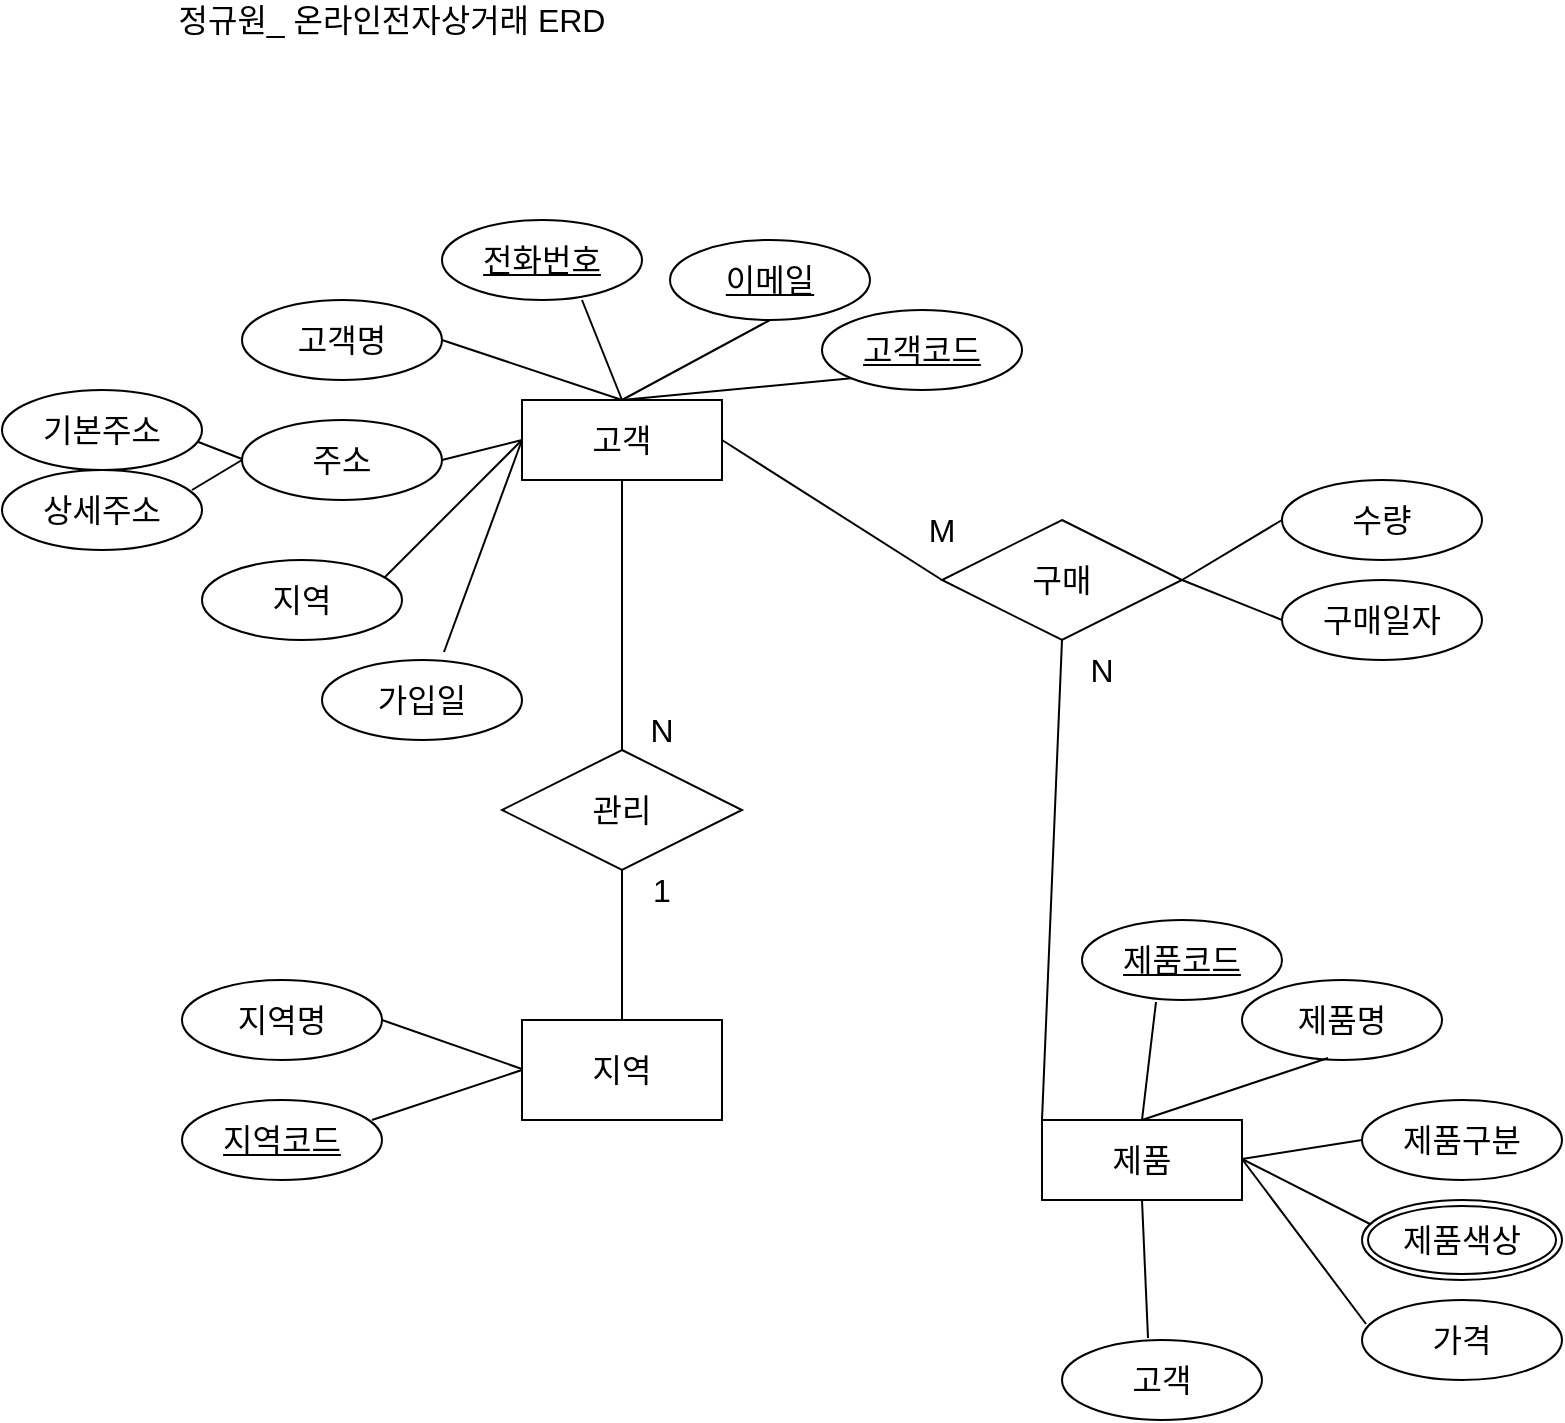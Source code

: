 <mxfile version="22.1.15" type="github">
  <diagram name="페이지-1" id="gQGFVTbn-Pdy5BLGq-YD">
    <mxGraphModel dx="1386" dy="843" grid="1" gridSize="10" guides="1" tooltips="1" connect="1" arrows="1" fold="1" page="1" pageScale="1" pageWidth="827" pageHeight="1169" math="0" shadow="0">
      <root>
        <mxCell id="0" />
        <mxCell id="1" parent="0" />
        <mxCell id="3iP935qH2_2pwoz5bUPX-2" value="고객" style="whiteSpace=wrap;html=1;align=center;fontSize=16;" vertex="1" parent="1">
          <mxGeometry x="270" y="530" width="100" height="40" as="geometry" />
        </mxCell>
        <mxCell id="3iP935qH2_2pwoz5bUPX-3" value="고객명" style="ellipse;whiteSpace=wrap;html=1;align=center;fontSize=16;" vertex="1" parent="1">
          <mxGeometry x="130" y="480" width="100" height="40" as="geometry" />
        </mxCell>
        <mxCell id="3iP935qH2_2pwoz5bUPX-8" value="전화번호" style="ellipse;whiteSpace=wrap;html=1;align=center;fontStyle=4;fontSize=16;" vertex="1" parent="1">
          <mxGeometry x="230" y="440" width="100" height="40" as="geometry" />
        </mxCell>
        <mxCell id="3iP935qH2_2pwoz5bUPX-9" value="이메일" style="ellipse;whiteSpace=wrap;html=1;align=center;fontStyle=4;fontSize=16;" vertex="1" parent="1">
          <mxGeometry x="344" y="450" width="100" height="40" as="geometry" />
        </mxCell>
        <mxCell id="3iP935qH2_2pwoz5bUPX-10" value="고객코드" style="ellipse;whiteSpace=wrap;html=1;align=center;fontStyle=4;fontSize=16;" vertex="1" parent="1">
          <mxGeometry x="420" y="485" width="100" height="40" as="geometry" />
        </mxCell>
        <mxCell id="3iP935qH2_2pwoz5bUPX-11" value="" style="endArrow=none;html=1;rounded=0;fontSize=12;startSize=8;endSize=8;curved=1;exitX=1;exitY=0.5;exitDx=0;exitDy=0;entryX=0.5;entryY=0;entryDx=0;entryDy=0;" edge="1" parent="1" source="3iP935qH2_2pwoz5bUPX-3" target="3iP935qH2_2pwoz5bUPX-2">
          <mxGeometry relative="1" as="geometry">
            <mxPoint x="240" y="550" as="sourcePoint" />
            <mxPoint x="400" y="550" as="targetPoint" />
          </mxGeometry>
        </mxCell>
        <mxCell id="3iP935qH2_2pwoz5bUPX-15" value="" style="endArrow=none;html=1;rounded=0;fontSize=12;startSize=8;endSize=8;curved=1;entryX=0.5;entryY=0;entryDx=0;entryDy=0;exitX=0.7;exitY=1;exitDx=0;exitDy=0;exitPerimeter=0;" edge="1" parent="1" source="3iP935qH2_2pwoz5bUPX-8" target="3iP935qH2_2pwoz5bUPX-2">
          <mxGeometry relative="1" as="geometry">
            <mxPoint x="240" y="550" as="sourcePoint" />
            <mxPoint x="400" y="550" as="targetPoint" />
          </mxGeometry>
        </mxCell>
        <mxCell id="3iP935qH2_2pwoz5bUPX-16" value="" style="endArrow=none;html=1;rounded=0;fontSize=12;startSize=8;endSize=8;curved=1;entryX=0.5;entryY=1;entryDx=0;entryDy=0;exitX=0.5;exitY=0;exitDx=0;exitDy=0;" edge="1" parent="1" source="3iP935qH2_2pwoz5bUPX-2" target="3iP935qH2_2pwoz5bUPX-9">
          <mxGeometry relative="1" as="geometry">
            <mxPoint x="240" y="550" as="sourcePoint" />
            <mxPoint x="400" y="550" as="targetPoint" />
          </mxGeometry>
        </mxCell>
        <mxCell id="3iP935qH2_2pwoz5bUPX-17" value="" style="endArrow=none;html=1;rounded=0;fontSize=12;startSize=8;endSize=8;curved=1;entryX=0;entryY=1;entryDx=0;entryDy=0;exitX=0.5;exitY=0;exitDx=0;exitDy=0;" edge="1" parent="1" source="3iP935qH2_2pwoz5bUPX-2" target="3iP935qH2_2pwoz5bUPX-10">
          <mxGeometry relative="1" as="geometry">
            <mxPoint x="240" y="550" as="sourcePoint" />
            <mxPoint x="420" y="510" as="targetPoint" />
          </mxGeometry>
        </mxCell>
        <mxCell id="3iP935qH2_2pwoz5bUPX-18" value="주소" style="ellipse;whiteSpace=wrap;html=1;align=center;fontSize=16;" vertex="1" parent="1">
          <mxGeometry x="130" y="540" width="100" height="40" as="geometry" />
        </mxCell>
        <mxCell id="3iP935qH2_2pwoz5bUPX-19" value="" style="endArrow=none;html=1;rounded=0;fontSize=12;startSize=8;endSize=8;curved=1;exitX=1;exitY=0.5;exitDx=0;exitDy=0;entryX=0;entryY=0.5;entryDx=0;entryDy=0;" edge="1" parent="1" source="3iP935qH2_2pwoz5bUPX-18" target="3iP935qH2_2pwoz5bUPX-2">
          <mxGeometry relative="1" as="geometry">
            <mxPoint x="240" y="550" as="sourcePoint" />
            <mxPoint x="400" y="550" as="targetPoint" />
          </mxGeometry>
        </mxCell>
        <mxCell id="3iP935qH2_2pwoz5bUPX-23" value="" style="endArrow=none;html=1;rounded=0;fontSize=12;startSize=8;endSize=8;curved=1;entryX=0;entryY=0.5;entryDx=0;entryDy=0;" edge="1" parent="1" target="3iP935qH2_2pwoz5bUPX-2">
          <mxGeometry relative="1" as="geometry">
            <mxPoint x="200" y="620" as="sourcePoint" />
            <mxPoint x="400" y="550" as="targetPoint" />
          </mxGeometry>
        </mxCell>
        <mxCell id="3iP935qH2_2pwoz5bUPX-24" value="지역" style="ellipse;whiteSpace=wrap;html=1;align=center;fontSize=16;" vertex="1" parent="1">
          <mxGeometry x="110" y="610" width="100" height="40" as="geometry" />
        </mxCell>
        <mxCell id="3iP935qH2_2pwoz5bUPX-25" value="" style="endArrow=none;html=1;rounded=0;fontSize=12;startSize=8;endSize=8;curved=1;entryX=0;entryY=0.5;entryDx=0;entryDy=0;exitX=0.61;exitY=-0.1;exitDx=0;exitDy=0;exitPerimeter=0;" edge="1" parent="1" source="3iP935qH2_2pwoz5bUPX-26" target="3iP935qH2_2pwoz5bUPX-2">
          <mxGeometry relative="1" as="geometry">
            <mxPoint x="220" y="660" as="sourcePoint" />
            <mxPoint x="400" y="550" as="targetPoint" />
          </mxGeometry>
        </mxCell>
        <mxCell id="3iP935qH2_2pwoz5bUPX-26" value="가입일" style="ellipse;whiteSpace=wrap;html=1;align=center;fontSize=16;" vertex="1" parent="1">
          <mxGeometry x="170" y="660" width="100" height="40" as="geometry" />
        </mxCell>
        <mxCell id="3iP935qH2_2pwoz5bUPX-31" value="지역" style="whiteSpace=wrap;html=1;align=center;fontSize=16;" vertex="1" parent="1">
          <mxGeometry x="270" y="840" width="100" height="50" as="geometry" />
        </mxCell>
        <mxCell id="3iP935qH2_2pwoz5bUPX-32" value="제품" style="whiteSpace=wrap;html=1;align=center;fontSize=16;" vertex="1" parent="1">
          <mxGeometry x="530" y="890" width="100" height="40" as="geometry" />
        </mxCell>
        <mxCell id="3iP935qH2_2pwoz5bUPX-34" value="" style="endArrow=none;html=1;rounded=0;fontSize=12;startSize=8;endSize=8;curved=1;" edge="1" parent="1">
          <mxGeometry relative="1" as="geometry">
            <mxPoint x="200" y="840" as="sourcePoint" />
            <mxPoint x="270" y="864.5" as="targetPoint" />
          </mxGeometry>
        </mxCell>
        <mxCell id="3iP935qH2_2pwoz5bUPX-36" value="지역명" style="ellipse;whiteSpace=wrap;html=1;align=center;fontSize=16;" vertex="1" parent="1">
          <mxGeometry x="100" y="820" width="100" height="40" as="geometry" />
        </mxCell>
        <mxCell id="3iP935qH2_2pwoz5bUPX-37" value="" style="endArrow=none;html=1;rounded=0;fontSize=12;startSize=8;endSize=8;curved=1;entryX=0;entryY=0.5;entryDx=0;entryDy=0;exitX=0.95;exitY=0.25;exitDx=0;exitDy=0;exitPerimeter=0;" edge="1" parent="1" target="3iP935qH2_2pwoz5bUPX-31">
          <mxGeometry relative="1" as="geometry">
            <mxPoint x="195" y="890" as="sourcePoint" />
            <mxPoint x="250" y="910" as="targetPoint" />
          </mxGeometry>
        </mxCell>
        <mxCell id="3iP935qH2_2pwoz5bUPX-39" value="지역코드" style="ellipse;whiteSpace=wrap;html=1;align=center;fontStyle=4;fontSize=16;" vertex="1" parent="1">
          <mxGeometry x="100" y="880" width="100" height="40" as="geometry" />
        </mxCell>
        <mxCell id="3iP935qH2_2pwoz5bUPX-40" value="제품코드" style="ellipse;whiteSpace=wrap;html=1;align=center;fontStyle=4;fontSize=16;" vertex="1" parent="1">
          <mxGeometry x="550" y="790" width="100" height="40" as="geometry" />
        </mxCell>
        <mxCell id="3iP935qH2_2pwoz5bUPX-41" value="제품명" style="ellipse;whiteSpace=wrap;html=1;align=center;fontSize=16;" vertex="1" parent="1">
          <mxGeometry x="630" y="820" width="100" height="40" as="geometry" />
        </mxCell>
        <mxCell id="3iP935qH2_2pwoz5bUPX-42" value="제품구분" style="ellipse;whiteSpace=wrap;html=1;align=center;fontSize=16;" vertex="1" parent="1">
          <mxGeometry x="690" y="880" width="100" height="40" as="geometry" />
        </mxCell>
        <mxCell id="3iP935qH2_2pwoz5bUPX-43" value="제품색상" style="ellipse;shape=doubleEllipse;margin=3;whiteSpace=wrap;html=1;align=center;fontSize=16;" vertex="1" parent="1">
          <mxGeometry x="690" y="930" width="100" height="40" as="geometry" />
        </mxCell>
        <mxCell id="3iP935qH2_2pwoz5bUPX-44" value="가격" style="ellipse;whiteSpace=wrap;html=1;align=center;fontSize=16;" vertex="1" parent="1">
          <mxGeometry x="690" y="980" width="100" height="40" as="geometry" />
        </mxCell>
        <mxCell id="3iP935qH2_2pwoz5bUPX-45" value="고객" style="ellipse;whiteSpace=wrap;html=1;align=center;fontSize=16;" vertex="1" parent="1">
          <mxGeometry x="540" y="1000" width="100" height="40" as="geometry" />
        </mxCell>
        <mxCell id="3iP935qH2_2pwoz5bUPX-46" value="" style="endArrow=none;html=1;rounded=0;fontSize=12;startSize=8;endSize=8;curved=1;exitX=0.5;exitY=0;exitDx=0;exitDy=0;entryX=0.37;entryY=1.025;entryDx=0;entryDy=0;entryPerimeter=0;" edge="1" parent="1" source="3iP935qH2_2pwoz5bUPX-32" target="3iP935qH2_2pwoz5bUPX-40">
          <mxGeometry relative="1" as="geometry">
            <mxPoint x="454" y="830" as="sourcePoint" />
            <mxPoint x="614" y="830" as="targetPoint" />
          </mxGeometry>
        </mxCell>
        <mxCell id="3iP935qH2_2pwoz5bUPX-47" value="" style="endArrow=none;html=1;rounded=0;fontSize=12;startSize=8;endSize=8;curved=1;entryX=0.43;entryY=0.975;entryDx=0;entryDy=0;entryPerimeter=0;" edge="1" parent="1" target="3iP935qH2_2pwoz5bUPX-41">
          <mxGeometry relative="1" as="geometry">
            <mxPoint x="580" y="890" as="sourcePoint" />
            <mxPoint x="770" y="870" as="targetPoint" />
          </mxGeometry>
        </mxCell>
        <mxCell id="3iP935qH2_2pwoz5bUPX-48" value="" style="endArrow=none;html=1;rounded=0;fontSize=12;startSize=8;endSize=8;curved=1;entryX=0;entryY=0.5;entryDx=0;entryDy=0;" edge="1" parent="1" target="3iP935qH2_2pwoz5bUPX-42">
          <mxGeometry relative="1" as="geometry">
            <mxPoint x="630" y="909.5" as="sourcePoint" />
            <mxPoint x="790" y="909.5" as="targetPoint" />
          </mxGeometry>
        </mxCell>
        <mxCell id="3iP935qH2_2pwoz5bUPX-49" value="" style="endArrow=none;html=1;rounded=0;fontSize=12;startSize=8;endSize=8;curved=1;entryX=0.04;entryY=0.3;entryDx=0;entryDy=0;entryPerimeter=0;" edge="1" parent="1" target="3iP935qH2_2pwoz5bUPX-43">
          <mxGeometry relative="1" as="geometry">
            <mxPoint x="630" y="909.5" as="sourcePoint" />
            <mxPoint x="790" y="909.5" as="targetPoint" />
          </mxGeometry>
        </mxCell>
        <mxCell id="3iP935qH2_2pwoz5bUPX-50" value="" style="endArrow=none;html=1;rounded=0;fontSize=12;startSize=8;endSize=8;curved=1;entryX=0.02;entryY=0.3;entryDx=0;entryDy=0;entryPerimeter=0;" edge="1" parent="1" target="3iP935qH2_2pwoz5bUPX-44">
          <mxGeometry relative="1" as="geometry">
            <mxPoint x="630" y="909.5" as="sourcePoint" />
            <mxPoint x="790" y="909.5" as="targetPoint" />
          </mxGeometry>
        </mxCell>
        <mxCell id="3iP935qH2_2pwoz5bUPX-51" value="" style="endArrow=none;html=1;rounded=0;fontSize=12;startSize=8;endSize=8;curved=1;entryX=0.43;entryY=-0.025;entryDx=0;entryDy=0;entryPerimeter=0;exitX=0.5;exitY=1;exitDx=0;exitDy=0;" edge="1" parent="1" source="3iP935qH2_2pwoz5bUPX-32" target="3iP935qH2_2pwoz5bUPX-45">
          <mxGeometry relative="1" as="geometry">
            <mxPoint x="560" y="930" as="sourcePoint" />
            <mxPoint x="720" y="930" as="targetPoint" />
          </mxGeometry>
        </mxCell>
        <mxCell id="3iP935qH2_2pwoz5bUPX-53" value="" style="endArrow=none;html=1;rounded=0;fontSize=12;startSize=8;endSize=8;curved=1;" edge="1" parent="1">
          <mxGeometry relative="1" as="geometry">
            <mxPoint x="80" y="540" as="sourcePoint" />
            <mxPoint x="130" y="559.5" as="targetPoint" />
          </mxGeometry>
        </mxCell>
        <mxCell id="3iP935qH2_2pwoz5bUPX-54" value="" style="endArrow=none;html=1;rounded=0;fontSize=12;startSize=8;endSize=8;curved=1;entryX=0;entryY=0.5;entryDx=0;entryDy=0;exitX=0.95;exitY=0.25;exitDx=0;exitDy=0;exitPerimeter=0;" edge="1" parent="1" source="3iP935qH2_2pwoz5bUPX-56" target="3iP935qH2_2pwoz5bUPX-18">
          <mxGeometry relative="1" as="geometry">
            <mxPoint x="90" y="580" as="sourcePoint" />
            <mxPoint x="140" y="569.5" as="targetPoint" />
          </mxGeometry>
        </mxCell>
        <mxCell id="3iP935qH2_2pwoz5bUPX-56" value="상세주소" style="ellipse;whiteSpace=wrap;html=1;align=center;fontSize=16;" vertex="1" parent="1">
          <mxGeometry x="10" y="565" width="100" height="40" as="geometry" />
        </mxCell>
        <mxCell id="3iP935qH2_2pwoz5bUPX-57" value="기본주소" style="ellipse;whiteSpace=wrap;html=1;align=center;fontSize=16;" vertex="1" parent="1">
          <mxGeometry x="10" y="525" width="100" height="40" as="geometry" />
        </mxCell>
        <mxCell id="3iP935qH2_2pwoz5bUPX-60" value="관리" style="shape=rhombus;perimeter=rhombusPerimeter;whiteSpace=wrap;html=1;align=center;fontSize=16;" vertex="1" parent="1">
          <mxGeometry x="260" y="705" width="120" height="60" as="geometry" />
        </mxCell>
        <mxCell id="3iP935qH2_2pwoz5bUPX-62" value="" style="endArrow=none;html=1;rounded=0;fontSize=12;startSize=8;endSize=8;curved=1;exitX=0.5;exitY=1;exitDx=0;exitDy=0;entryX=0.5;entryY=0;entryDx=0;entryDy=0;" edge="1" parent="1" source="3iP935qH2_2pwoz5bUPX-2" target="3iP935qH2_2pwoz5bUPX-60">
          <mxGeometry relative="1" as="geometry">
            <mxPoint x="370" y="620" as="sourcePoint" />
            <mxPoint x="400" y="730" as="targetPoint" />
          </mxGeometry>
        </mxCell>
        <mxCell id="3iP935qH2_2pwoz5bUPX-63" value="" style="endArrow=none;html=1;rounded=0;fontSize=12;startSize=8;endSize=8;curved=1;exitX=0.5;exitY=1;exitDx=0;exitDy=0;entryX=0.5;entryY=0;entryDx=0;entryDy=0;" edge="1" parent="1" source="3iP935qH2_2pwoz5bUPX-60" target="3iP935qH2_2pwoz5bUPX-31">
          <mxGeometry relative="1" as="geometry">
            <mxPoint x="310" y="829.5" as="sourcePoint" />
            <mxPoint x="330" y="850" as="targetPoint" />
          </mxGeometry>
        </mxCell>
        <mxCell id="3iP935qH2_2pwoz5bUPX-65" value="구매" style="shape=rhombus;perimeter=rhombusPerimeter;whiteSpace=wrap;html=1;align=center;fontSize=16;" vertex="1" parent="1">
          <mxGeometry x="480" y="590" width="120" height="60" as="geometry" />
        </mxCell>
        <mxCell id="3iP935qH2_2pwoz5bUPX-69" value="" style="endArrow=none;html=1;rounded=0;fontSize=12;startSize=8;endSize=8;curved=1;entryX=0;entryY=0.5;entryDx=0;entryDy=0;exitX=1;exitY=0.5;exitDx=0;exitDy=0;" edge="1" parent="1" source="3iP935qH2_2pwoz5bUPX-2">
          <mxGeometry relative="1" as="geometry">
            <mxPoint x="370" y="549.5" as="sourcePoint" />
            <mxPoint x="480" y="620" as="targetPoint" />
          </mxGeometry>
        </mxCell>
        <mxCell id="3iP935qH2_2pwoz5bUPX-70" value="수량" style="ellipse;whiteSpace=wrap;html=1;align=center;fontSize=16;" vertex="1" parent="1">
          <mxGeometry x="650" y="570" width="100" height="40" as="geometry" />
        </mxCell>
        <mxCell id="3iP935qH2_2pwoz5bUPX-72" value="구매일자" style="ellipse;whiteSpace=wrap;html=1;align=center;fontSize=16;" vertex="1" parent="1">
          <mxGeometry x="650" y="620" width="100" height="40" as="geometry" />
        </mxCell>
        <mxCell id="3iP935qH2_2pwoz5bUPX-73" value="" style="endArrow=none;html=1;rounded=0;fontSize=12;startSize=8;endSize=8;curved=1;exitX=0;exitY=0.5;exitDx=0;exitDy=0;entryX=1;entryY=0.5;entryDx=0;entryDy=0;" edge="1" parent="1" source="3iP935qH2_2pwoz5bUPX-70" target="3iP935qH2_2pwoz5bUPX-65">
          <mxGeometry relative="1" as="geometry">
            <mxPoint x="520" y="495" as="sourcePoint" />
            <mxPoint x="680" y="495" as="targetPoint" />
          </mxGeometry>
        </mxCell>
        <mxCell id="3iP935qH2_2pwoz5bUPX-74" value="" style="endArrow=none;html=1;rounded=0;fontSize=12;startSize=8;endSize=8;curved=1;entryX=0;entryY=0.5;entryDx=0;entryDy=0;exitX=1;exitY=0.5;exitDx=0;exitDy=0;" edge="1" parent="1" source="3iP935qH2_2pwoz5bUPX-65" target="3iP935qH2_2pwoz5bUPX-72">
          <mxGeometry relative="1" as="geometry">
            <mxPoint x="680" y="495" as="sourcePoint" />
            <mxPoint x="840" y="495" as="targetPoint" />
          </mxGeometry>
        </mxCell>
        <mxCell id="3iP935qH2_2pwoz5bUPX-75" value="" style="endArrow=none;html=1;rounded=0;fontSize=12;startSize=8;endSize=8;curved=1;entryX=0.5;entryY=1;entryDx=0;entryDy=0;exitX=0;exitY=0;exitDx=0;exitDy=0;" edge="1" parent="1" source="3iP935qH2_2pwoz5bUPX-32" target="3iP935qH2_2pwoz5bUPX-65">
          <mxGeometry relative="1" as="geometry">
            <mxPoint x="390" y="730" as="sourcePoint" />
            <mxPoint x="550" y="730" as="targetPoint" />
          </mxGeometry>
        </mxCell>
        <mxCell id="3iP935qH2_2pwoz5bUPX-76" value="N" style="text;html=1;strokeColor=none;fillColor=none;align=center;verticalAlign=middle;whiteSpace=wrap;rounded=0;fontSize=16;" vertex="1" parent="1">
          <mxGeometry x="310" y="680" width="60" height="30" as="geometry" />
        </mxCell>
        <mxCell id="3iP935qH2_2pwoz5bUPX-77" value="1" style="text;html=1;strokeColor=none;fillColor=none;align=center;verticalAlign=middle;whiteSpace=wrap;rounded=0;fontSize=16;" vertex="1" parent="1">
          <mxGeometry x="310" y="760" width="60" height="30" as="geometry" />
        </mxCell>
        <mxCell id="3iP935qH2_2pwoz5bUPX-78" value="M" style="text;html=1;strokeColor=none;fillColor=none;align=center;verticalAlign=middle;whiteSpace=wrap;rounded=0;fontSize=16;" vertex="1" parent="1">
          <mxGeometry x="450" y="580" width="60" height="30" as="geometry" />
        </mxCell>
        <mxCell id="3iP935qH2_2pwoz5bUPX-79" value="N" style="text;html=1;strokeColor=none;fillColor=none;align=center;verticalAlign=middle;whiteSpace=wrap;rounded=0;fontSize=16;" vertex="1" parent="1">
          <mxGeometry x="530" y="650" width="60" height="30" as="geometry" />
        </mxCell>
        <mxCell id="3iP935qH2_2pwoz5bUPX-81" value="정규원_ 온라인전자상거래 ERD" style="text;html=1;strokeColor=none;fillColor=none;align=center;verticalAlign=middle;whiteSpace=wrap;rounded=0;fontSize=16;" vertex="1" parent="1">
          <mxGeometry x="70" y="330" width="270" height="20" as="geometry" />
        </mxCell>
      </root>
    </mxGraphModel>
  </diagram>
</mxfile>

